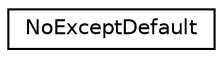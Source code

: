 digraph "Graphical Class Hierarchy"
{
  edge [fontname="Helvetica",fontsize="10",labelfontname="Helvetica",labelfontsize="10"];
  node [fontname="Helvetica",fontsize="10",shape=record];
  rankdir="LR";
  Node0 [label="NoExceptDefault",height=0.2,width=0.4,color="black", fillcolor="white", style="filled",URL="$struct_no_except_default.html"];
}
